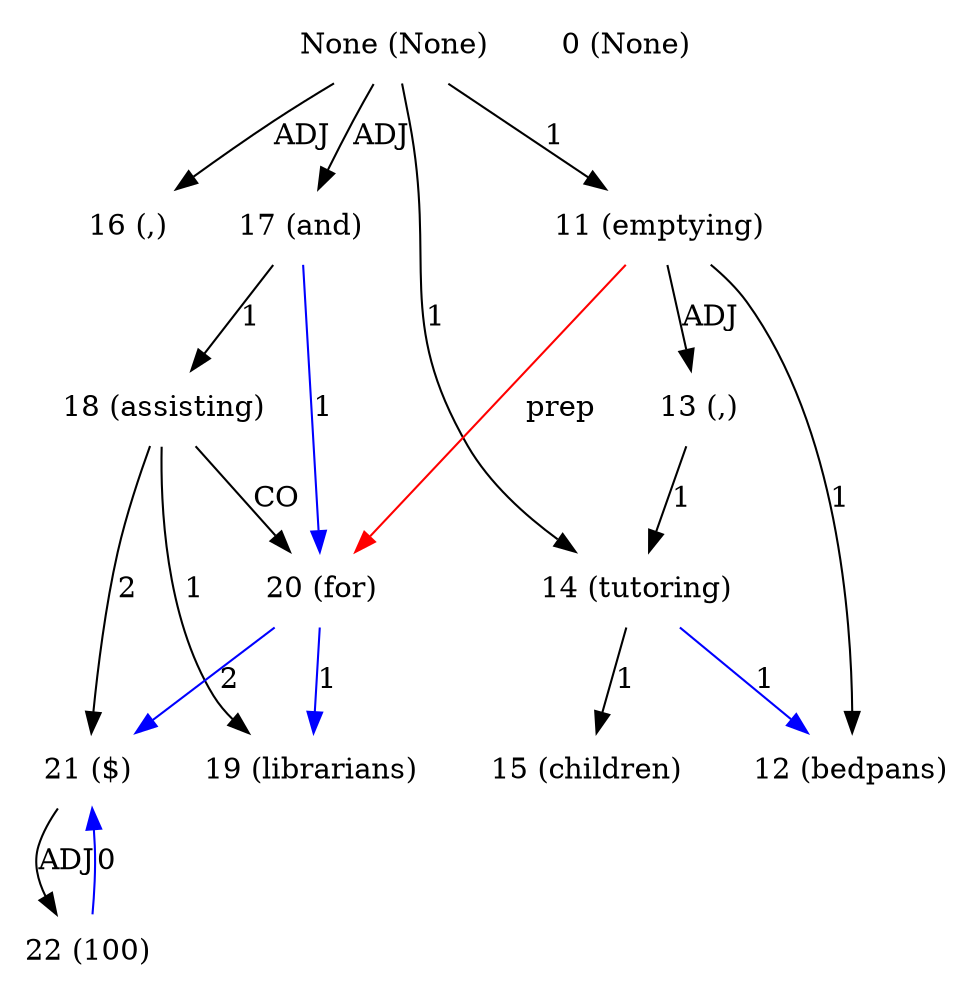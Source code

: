 digraph G{
edge [dir=forward]
node [shape=plaintext]

None [label="None (None)"]
None -> 16 [label="ADJ"]
None -> 17 [label="ADJ"]
None [label="None (None)"]
None -> 11 [label="1"]
None -> 14 [label="1"]
0 [label="0 (None)"]
11 [label="11 (emptying)"]
11 -> 12 [label="1"]
11 -> 13 [label="ADJ"]
12 [label="12 (bedpans)"]
13 [label="13 (,)"]
13 -> 14 [label="1"]
14 [label="14 (tutoring)"]
14 -> 15 [label="1"]
14 -> 12 [label="1", color="blue"]
15 [label="15 (children)"]
16 [label="16 (,)"]
17 [label="17 (and)"]
17 -> 18 [label="1"]
17 -> 20 [label="1", color="blue"]
18 [label="18 (assisting)"]
18 -> 19 [label="1"]
18 -> 21 [label="2"]
18 -> 20 [label="CO"]
19 [label="19 (librarians)"]
20 [label="20 (for)"]
20 -> 19 [label="1", color="blue"]
20 -> 21 [label="2", color="blue"]
11 -> 20 [label="prep", color="red"]
21 [label="21 ($)"]
21 -> 22 [label="ADJ"]
22 [label="22 (100)"]
22 -> 21 [label="0", color="blue"]
}
